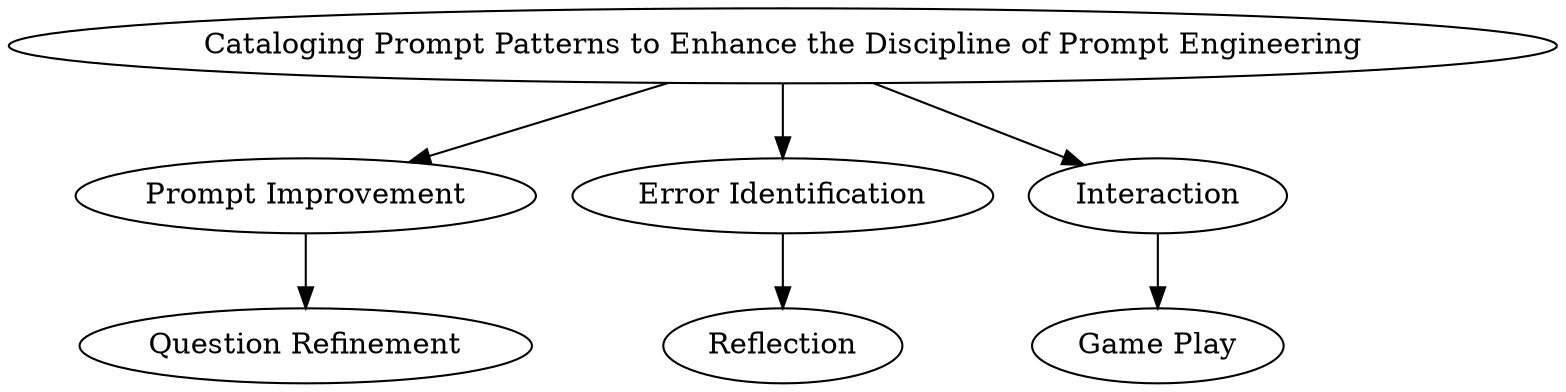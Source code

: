 digraph G {
"Cataloging Prompt Patterns to Enhance the Discipline of Prompt Engineering";
"Prompt Improvement";
"Cataloging Prompt Patterns to Enhance the Discipline of Prompt Engineering" -> "Prompt Improvement";
"Question Refinement";
"Prompt Improvement" -> "Question Refinement";
"Error Identification";
"Cataloging Prompt Patterns to Enhance the Discipline of Prompt Engineering" -> "Error Identification";
Reflection;
"Error Identification" -> Reflection;
Interaction;
"Cataloging Prompt Patterns to Enhance the Discipline of Prompt Engineering" -> Interaction;
"Game Play";
Interaction -> "Game Play";
}
